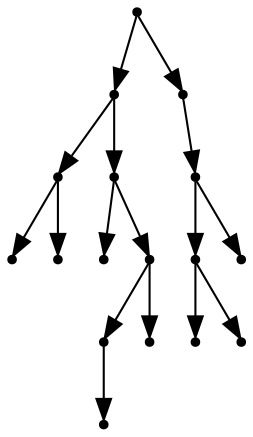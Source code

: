 digraph {
  16 [shape=point];
  9 [shape=point];
  2 [shape=point];
  0 [shape=point];
  1 [shape=point];
  8 [shape=point];
  3 [shape=point];
  7 [shape=point];
  5 [shape=point];
  4 [shape=point];
  6 [shape=point];
  15 [shape=point];
  14 [shape=point];
  12 [shape=point];
  10 [shape=point];
  11 [shape=point];
  13 [shape=point];
16 -> 9;
9 -> 2;
2 -> 0;
2 -> 1;
9 -> 8;
8 -> 3;
8 -> 7;
7 -> 5;
5 -> 4;
7 -> 6;
16 -> 15;
15 -> 14;
14 -> 12;
12 -> 10;
12 -> 11;
14 -> 13;
}
